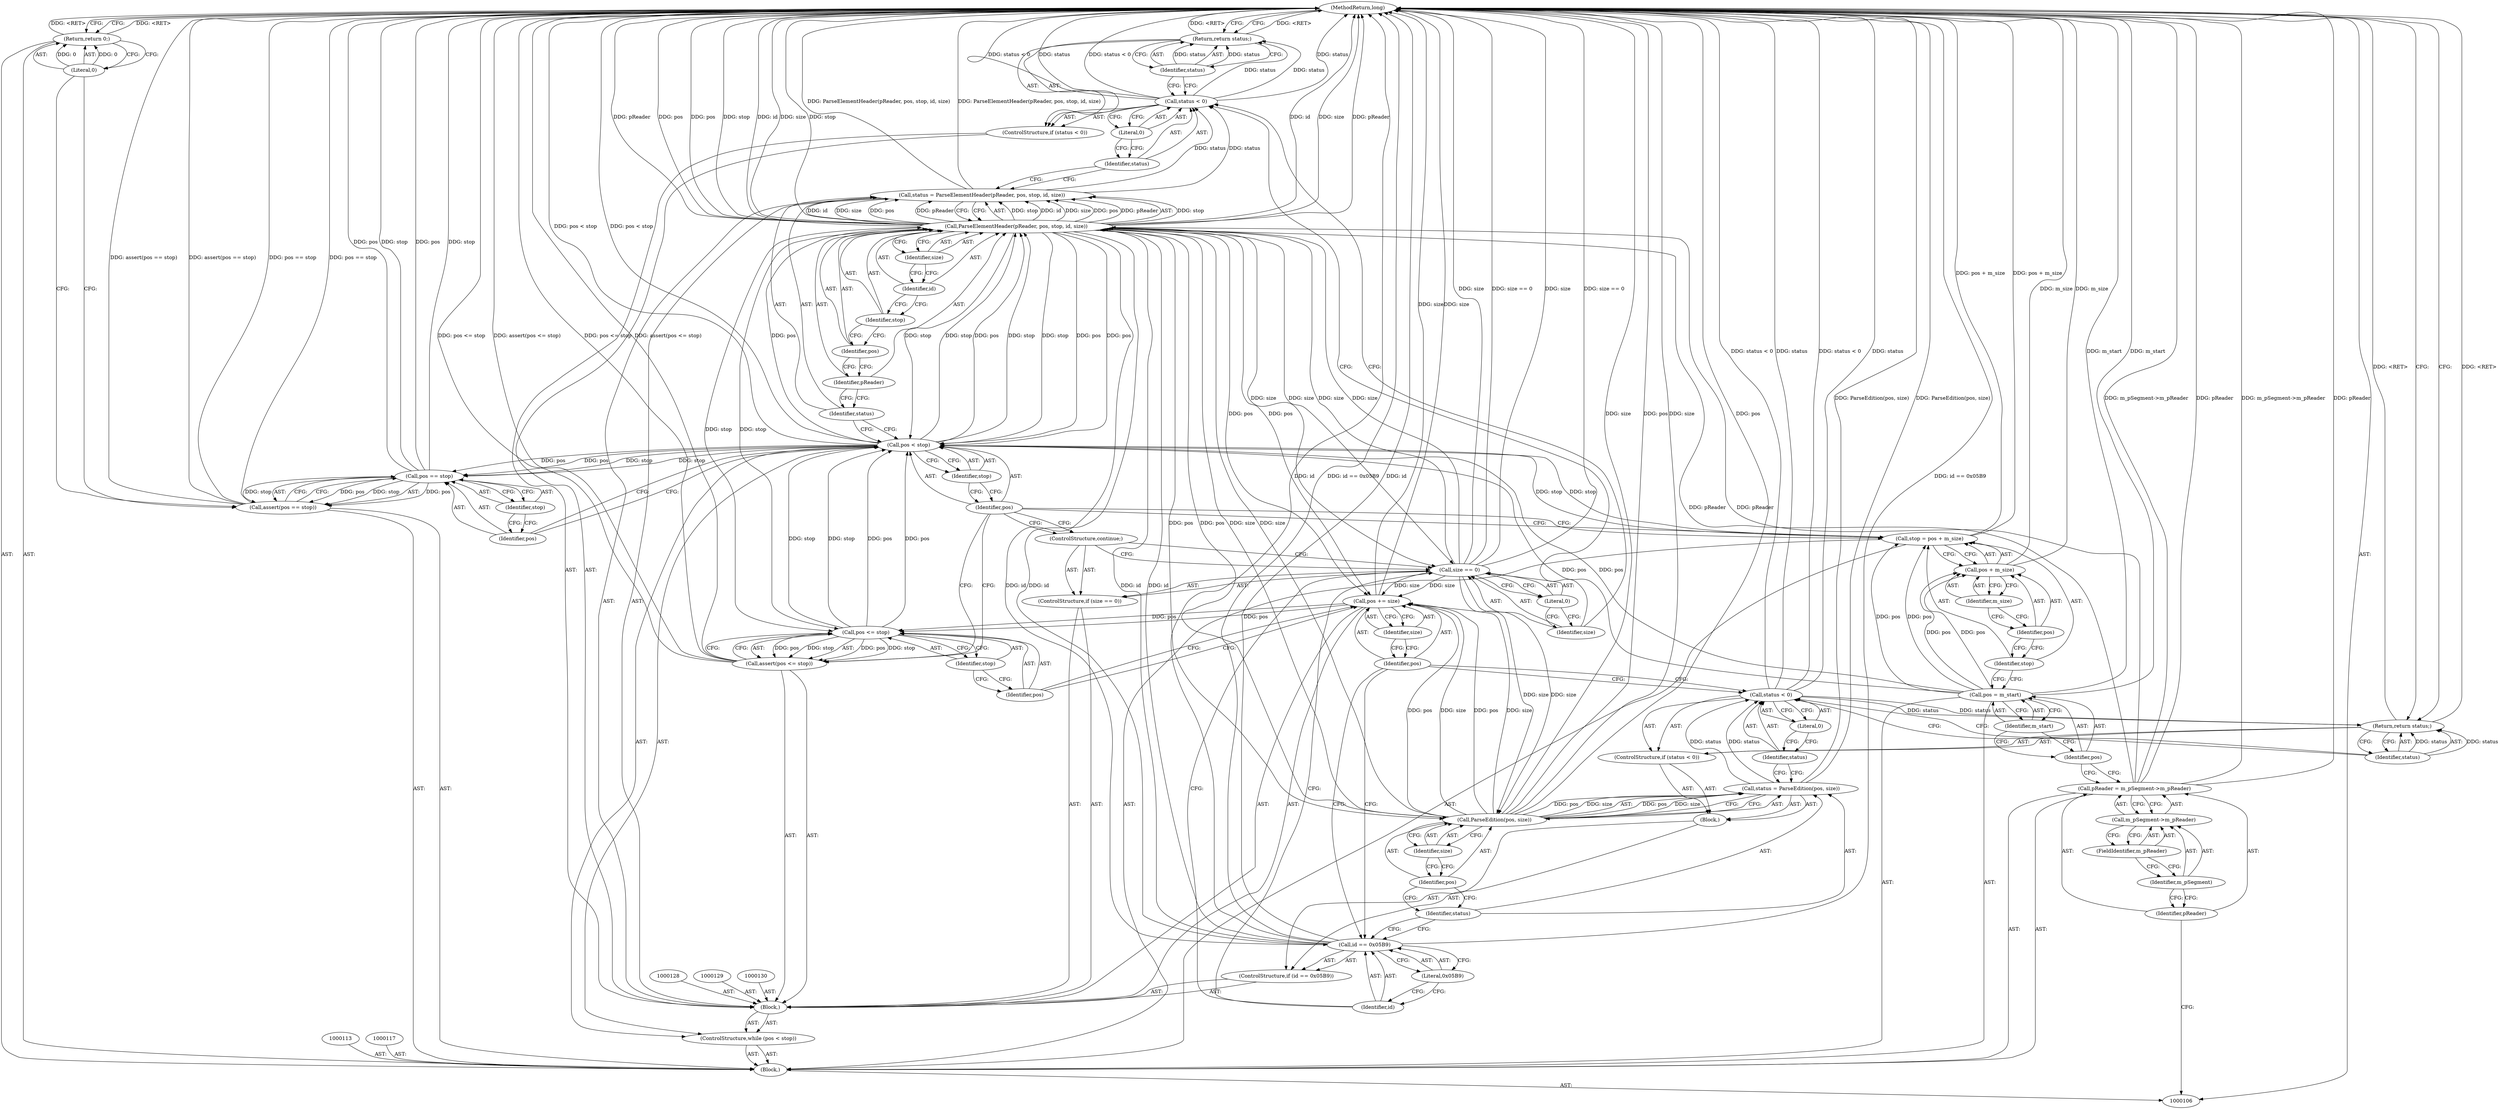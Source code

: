 digraph "1_Android_cc274e2abe8b2a6698a5c47d8aa4bb45f1f9538d_36" {
"1000179" [label="(MethodReturn,long)"];
"1000107" [label="(Block,)"];
"1000127" [label="(Block,)"];
"1000133" [label="(Call,ParseElementHeader(pReader, pos, stop, id, size))"];
"1000134" [label="(Identifier,pReader)"];
"1000135" [label="(Identifier,pos)"];
"1000136" [label="(Identifier,stop)"];
"1000137" [label="(Identifier,id)"];
"1000138" [label="(Identifier,size)"];
"1000131" [label="(Call,status = ParseElementHeader(pReader, pos, stop, id, size))"];
"1000132" [label="(Identifier,status)"];
"1000139" [label="(ControlStructure,if (status < 0))"];
"1000142" [label="(Literal,0)"];
"1000140" [label="(Call,status < 0)"];
"1000141" [label="(Identifier,status)"];
"1000143" [label="(Return,return status;)"];
"1000144" [label="(Identifier,status)"];
"1000145" [label="(ControlStructure,if (size == 0))"];
"1000148" [label="(Literal,0)"];
"1000146" [label="(Call,size == 0)"];
"1000147" [label="(Identifier,size)"];
"1000149" [label="(ControlStructure,continue;)"];
"1000150" [label="(ControlStructure,if (id == 0x05B9))"];
"1000153" [label="(Literal,0x05B9)"];
"1000154" [label="(Block,)"];
"1000151" [label="(Call,id == 0x05B9)"];
"1000152" [label="(Identifier,id)"];
"1000157" [label="(Call,ParseEdition(pos, size))"];
"1000158" [label="(Identifier,pos)"];
"1000159" [label="(Identifier,size)"];
"1000155" [label="(Call,status = ParseEdition(pos, size))"];
"1000156" [label="(Identifier,status)"];
"1000108" [label="(Call,pReader = m_pSegment->m_pReader)"];
"1000109" [label="(Identifier,pReader)"];
"1000110" [label="(Call,m_pSegment->m_pReader)"];
"1000111" [label="(Identifier,m_pSegment)"];
"1000112" [label="(FieldIdentifier,m_pReader)"];
"1000160" [label="(ControlStructure,if (status < 0))"];
"1000163" [label="(Literal,0)"];
"1000161" [label="(Call,status < 0)"];
"1000162" [label="(Identifier,status)"];
"1000164" [label="(Return,return status;)"];
"1000165" [label="(Identifier,status)"];
"1000168" [label="(Identifier,size)"];
"1000166" [label="(Call,pos += size)"];
"1000167" [label="(Identifier,pos)"];
"1000170" [label="(Call,pos <= stop)"];
"1000171" [label="(Identifier,pos)"];
"1000172" [label="(Identifier,stop)"];
"1000169" [label="(Call,assert(pos <= stop))"];
"1000176" [label="(Identifier,stop)"];
"1000173" [label="(Call,assert(pos == stop))"];
"1000174" [label="(Call,pos == stop)"];
"1000175" [label="(Identifier,pos)"];
"1000178" [label="(Literal,0)"];
"1000177" [label="(Return,return 0;)"];
"1000114" [label="(Call,pos = m_start)"];
"1000115" [label="(Identifier,pos)"];
"1000116" [label="(Identifier,m_start)"];
"1000118" [label="(Call,stop = pos + m_size)"];
"1000119" [label="(Identifier,stop)"];
"1000120" [label="(Call,pos + m_size)"];
"1000121" [label="(Identifier,pos)"];
"1000122" [label="(Identifier,m_size)"];
"1000123" [label="(ControlStructure,while (pos < stop))"];
"1000126" [label="(Identifier,stop)"];
"1000124" [label="(Call,pos < stop)"];
"1000125" [label="(Identifier,pos)"];
"1000179" -> "1000106"  [label="AST: "];
"1000179" -> "1000143"  [label="CFG: "];
"1000179" -> "1000164"  [label="CFG: "];
"1000179" -> "1000177"  [label="CFG: "];
"1000157" -> "1000179"  [label="DDG: size"];
"1000157" -> "1000179"  [label="DDG: pos"];
"1000166" -> "1000179"  [label="DDG: size"];
"1000151" -> "1000179"  [label="DDG: id == 0x05B9"];
"1000151" -> "1000179"  [label="DDG: id"];
"1000169" -> "1000179"  [label="DDG: assert(pos <= stop)"];
"1000169" -> "1000179"  [label="DDG: pos <= stop"];
"1000155" -> "1000179"  [label="DDG: ParseEdition(pos, size)"];
"1000140" -> "1000179"  [label="DDG: status"];
"1000140" -> "1000179"  [label="DDG: status < 0"];
"1000174" -> "1000179"  [label="DDG: stop"];
"1000174" -> "1000179"  [label="DDG: pos"];
"1000131" -> "1000179"  [label="DDG: ParseElementHeader(pReader, pos, stop, id, size)"];
"1000133" -> "1000179"  [label="DDG: size"];
"1000133" -> "1000179"  [label="DDG: pReader"];
"1000133" -> "1000179"  [label="DDG: pos"];
"1000133" -> "1000179"  [label="DDG: stop"];
"1000133" -> "1000179"  [label="DDG: id"];
"1000108" -> "1000179"  [label="DDG: m_pSegment->m_pReader"];
"1000108" -> "1000179"  [label="DDG: pReader"];
"1000118" -> "1000179"  [label="DDG: pos + m_size"];
"1000173" -> "1000179"  [label="DDG: assert(pos == stop)"];
"1000173" -> "1000179"  [label="DDG: pos == stop"];
"1000120" -> "1000179"  [label="DDG: m_size"];
"1000161" -> "1000179"  [label="DDG: status"];
"1000161" -> "1000179"  [label="DDG: status < 0"];
"1000146" -> "1000179"  [label="DDG: size == 0"];
"1000146" -> "1000179"  [label="DDG: size"];
"1000114" -> "1000179"  [label="DDG: m_start"];
"1000124" -> "1000179"  [label="DDG: pos < stop"];
"1000143" -> "1000179"  [label="DDG: <RET>"];
"1000177" -> "1000179"  [label="DDG: <RET>"];
"1000164" -> "1000179"  [label="DDG: <RET>"];
"1000107" -> "1000106"  [label="AST: "];
"1000108" -> "1000107"  [label="AST: "];
"1000113" -> "1000107"  [label="AST: "];
"1000114" -> "1000107"  [label="AST: "];
"1000117" -> "1000107"  [label="AST: "];
"1000118" -> "1000107"  [label="AST: "];
"1000123" -> "1000107"  [label="AST: "];
"1000173" -> "1000107"  [label="AST: "];
"1000177" -> "1000107"  [label="AST: "];
"1000127" -> "1000123"  [label="AST: "];
"1000128" -> "1000127"  [label="AST: "];
"1000129" -> "1000127"  [label="AST: "];
"1000130" -> "1000127"  [label="AST: "];
"1000131" -> "1000127"  [label="AST: "];
"1000139" -> "1000127"  [label="AST: "];
"1000145" -> "1000127"  [label="AST: "];
"1000150" -> "1000127"  [label="AST: "];
"1000166" -> "1000127"  [label="AST: "];
"1000169" -> "1000127"  [label="AST: "];
"1000133" -> "1000131"  [label="AST: "];
"1000133" -> "1000138"  [label="CFG: "];
"1000134" -> "1000133"  [label="AST: "];
"1000135" -> "1000133"  [label="AST: "];
"1000136" -> "1000133"  [label="AST: "];
"1000137" -> "1000133"  [label="AST: "];
"1000138" -> "1000133"  [label="AST: "];
"1000131" -> "1000133"  [label="CFG: "];
"1000133" -> "1000179"  [label="DDG: size"];
"1000133" -> "1000179"  [label="DDG: pReader"];
"1000133" -> "1000179"  [label="DDG: pos"];
"1000133" -> "1000179"  [label="DDG: stop"];
"1000133" -> "1000179"  [label="DDG: id"];
"1000133" -> "1000124"  [label="DDG: pos"];
"1000133" -> "1000124"  [label="DDG: stop"];
"1000133" -> "1000131"  [label="DDG: stop"];
"1000133" -> "1000131"  [label="DDG: id"];
"1000133" -> "1000131"  [label="DDG: size"];
"1000133" -> "1000131"  [label="DDG: pos"];
"1000133" -> "1000131"  [label="DDG: pReader"];
"1000108" -> "1000133"  [label="DDG: pReader"];
"1000124" -> "1000133"  [label="DDG: pos"];
"1000124" -> "1000133"  [label="DDG: stop"];
"1000151" -> "1000133"  [label="DDG: id"];
"1000146" -> "1000133"  [label="DDG: size"];
"1000157" -> "1000133"  [label="DDG: size"];
"1000133" -> "1000146"  [label="DDG: size"];
"1000133" -> "1000151"  [label="DDG: id"];
"1000133" -> "1000157"  [label="DDG: pos"];
"1000133" -> "1000166"  [label="DDG: pos"];
"1000133" -> "1000170"  [label="DDG: stop"];
"1000134" -> "1000133"  [label="AST: "];
"1000134" -> "1000132"  [label="CFG: "];
"1000135" -> "1000134"  [label="CFG: "];
"1000135" -> "1000133"  [label="AST: "];
"1000135" -> "1000134"  [label="CFG: "];
"1000136" -> "1000135"  [label="CFG: "];
"1000136" -> "1000133"  [label="AST: "];
"1000136" -> "1000135"  [label="CFG: "];
"1000137" -> "1000136"  [label="CFG: "];
"1000137" -> "1000133"  [label="AST: "];
"1000137" -> "1000136"  [label="CFG: "];
"1000138" -> "1000137"  [label="CFG: "];
"1000138" -> "1000133"  [label="AST: "];
"1000138" -> "1000137"  [label="CFG: "];
"1000133" -> "1000138"  [label="CFG: "];
"1000131" -> "1000127"  [label="AST: "];
"1000131" -> "1000133"  [label="CFG: "];
"1000132" -> "1000131"  [label="AST: "];
"1000133" -> "1000131"  [label="AST: "];
"1000141" -> "1000131"  [label="CFG: "];
"1000131" -> "1000179"  [label="DDG: ParseElementHeader(pReader, pos, stop, id, size)"];
"1000133" -> "1000131"  [label="DDG: stop"];
"1000133" -> "1000131"  [label="DDG: id"];
"1000133" -> "1000131"  [label="DDG: size"];
"1000133" -> "1000131"  [label="DDG: pos"];
"1000133" -> "1000131"  [label="DDG: pReader"];
"1000131" -> "1000140"  [label="DDG: status"];
"1000132" -> "1000131"  [label="AST: "];
"1000132" -> "1000124"  [label="CFG: "];
"1000134" -> "1000132"  [label="CFG: "];
"1000139" -> "1000127"  [label="AST: "];
"1000140" -> "1000139"  [label="AST: "];
"1000143" -> "1000139"  [label="AST: "];
"1000142" -> "1000140"  [label="AST: "];
"1000142" -> "1000141"  [label="CFG: "];
"1000140" -> "1000142"  [label="CFG: "];
"1000140" -> "1000139"  [label="AST: "];
"1000140" -> "1000142"  [label="CFG: "];
"1000141" -> "1000140"  [label="AST: "];
"1000142" -> "1000140"  [label="AST: "];
"1000144" -> "1000140"  [label="CFG: "];
"1000147" -> "1000140"  [label="CFG: "];
"1000140" -> "1000179"  [label="DDG: status"];
"1000140" -> "1000179"  [label="DDG: status < 0"];
"1000131" -> "1000140"  [label="DDG: status"];
"1000140" -> "1000143"  [label="DDG: status"];
"1000141" -> "1000140"  [label="AST: "];
"1000141" -> "1000131"  [label="CFG: "];
"1000142" -> "1000141"  [label="CFG: "];
"1000143" -> "1000139"  [label="AST: "];
"1000143" -> "1000144"  [label="CFG: "];
"1000144" -> "1000143"  [label="AST: "];
"1000179" -> "1000143"  [label="CFG: "];
"1000143" -> "1000179"  [label="DDG: <RET>"];
"1000144" -> "1000143"  [label="DDG: status"];
"1000140" -> "1000143"  [label="DDG: status"];
"1000144" -> "1000143"  [label="AST: "];
"1000144" -> "1000140"  [label="CFG: "];
"1000143" -> "1000144"  [label="CFG: "];
"1000144" -> "1000143"  [label="DDG: status"];
"1000145" -> "1000127"  [label="AST: "];
"1000146" -> "1000145"  [label="AST: "];
"1000149" -> "1000145"  [label="AST: "];
"1000148" -> "1000146"  [label="AST: "];
"1000148" -> "1000147"  [label="CFG: "];
"1000146" -> "1000148"  [label="CFG: "];
"1000146" -> "1000145"  [label="AST: "];
"1000146" -> "1000148"  [label="CFG: "];
"1000147" -> "1000146"  [label="AST: "];
"1000148" -> "1000146"  [label="AST: "];
"1000149" -> "1000146"  [label="CFG: "];
"1000152" -> "1000146"  [label="CFG: "];
"1000146" -> "1000179"  [label="DDG: size == 0"];
"1000146" -> "1000179"  [label="DDG: size"];
"1000146" -> "1000133"  [label="DDG: size"];
"1000133" -> "1000146"  [label="DDG: size"];
"1000146" -> "1000157"  [label="DDG: size"];
"1000146" -> "1000166"  [label="DDG: size"];
"1000147" -> "1000146"  [label="AST: "];
"1000147" -> "1000140"  [label="CFG: "];
"1000148" -> "1000147"  [label="CFG: "];
"1000149" -> "1000145"  [label="AST: "];
"1000149" -> "1000146"  [label="CFG: "];
"1000125" -> "1000149"  [label="CFG: "];
"1000150" -> "1000127"  [label="AST: "];
"1000151" -> "1000150"  [label="AST: "];
"1000154" -> "1000150"  [label="AST: "];
"1000153" -> "1000151"  [label="AST: "];
"1000153" -> "1000152"  [label="CFG: "];
"1000151" -> "1000153"  [label="CFG: "];
"1000154" -> "1000150"  [label="AST: "];
"1000155" -> "1000154"  [label="AST: "];
"1000160" -> "1000154"  [label="AST: "];
"1000151" -> "1000150"  [label="AST: "];
"1000151" -> "1000153"  [label="CFG: "];
"1000152" -> "1000151"  [label="AST: "];
"1000153" -> "1000151"  [label="AST: "];
"1000156" -> "1000151"  [label="CFG: "];
"1000167" -> "1000151"  [label="CFG: "];
"1000151" -> "1000179"  [label="DDG: id == 0x05B9"];
"1000151" -> "1000179"  [label="DDG: id"];
"1000151" -> "1000133"  [label="DDG: id"];
"1000133" -> "1000151"  [label="DDG: id"];
"1000152" -> "1000151"  [label="AST: "];
"1000152" -> "1000146"  [label="CFG: "];
"1000153" -> "1000152"  [label="CFG: "];
"1000157" -> "1000155"  [label="AST: "];
"1000157" -> "1000159"  [label="CFG: "];
"1000158" -> "1000157"  [label="AST: "];
"1000159" -> "1000157"  [label="AST: "];
"1000155" -> "1000157"  [label="CFG: "];
"1000157" -> "1000179"  [label="DDG: size"];
"1000157" -> "1000179"  [label="DDG: pos"];
"1000157" -> "1000133"  [label="DDG: size"];
"1000157" -> "1000155"  [label="DDG: pos"];
"1000157" -> "1000155"  [label="DDG: size"];
"1000133" -> "1000157"  [label="DDG: pos"];
"1000146" -> "1000157"  [label="DDG: size"];
"1000157" -> "1000166"  [label="DDG: size"];
"1000157" -> "1000166"  [label="DDG: pos"];
"1000158" -> "1000157"  [label="AST: "];
"1000158" -> "1000156"  [label="CFG: "];
"1000159" -> "1000158"  [label="CFG: "];
"1000159" -> "1000157"  [label="AST: "];
"1000159" -> "1000158"  [label="CFG: "];
"1000157" -> "1000159"  [label="CFG: "];
"1000155" -> "1000154"  [label="AST: "];
"1000155" -> "1000157"  [label="CFG: "];
"1000156" -> "1000155"  [label="AST: "];
"1000157" -> "1000155"  [label="AST: "];
"1000162" -> "1000155"  [label="CFG: "];
"1000155" -> "1000179"  [label="DDG: ParseEdition(pos, size)"];
"1000157" -> "1000155"  [label="DDG: pos"];
"1000157" -> "1000155"  [label="DDG: size"];
"1000155" -> "1000161"  [label="DDG: status"];
"1000156" -> "1000155"  [label="AST: "];
"1000156" -> "1000151"  [label="CFG: "];
"1000158" -> "1000156"  [label="CFG: "];
"1000108" -> "1000107"  [label="AST: "];
"1000108" -> "1000110"  [label="CFG: "];
"1000109" -> "1000108"  [label="AST: "];
"1000110" -> "1000108"  [label="AST: "];
"1000115" -> "1000108"  [label="CFG: "];
"1000108" -> "1000179"  [label="DDG: m_pSegment->m_pReader"];
"1000108" -> "1000179"  [label="DDG: pReader"];
"1000108" -> "1000133"  [label="DDG: pReader"];
"1000109" -> "1000108"  [label="AST: "];
"1000109" -> "1000106"  [label="CFG: "];
"1000111" -> "1000109"  [label="CFG: "];
"1000110" -> "1000108"  [label="AST: "];
"1000110" -> "1000112"  [label="CFG: "];
"1000111" -> "1000110"  [label="AST: "];
"1000112" -> "1000110"  [label="AST: "];
"1000108" -> "1000110"  [label="CFG: "];
"1000111" -> "1000110"  [label="AST: "];
"1000111" -> "1000109"  [label="CFG: "];
"1000112" -> "1000111"  [label="CFG: "];
"1000112" -> "1000110"  [label="AST: "];
"1000112" -> "1000111"  [label="CFG: "];
"1000110" -> "1000112"  [label="CFG: "];
"1000160" -> "1000154"  [label="AST: "];
"1000161" -> "1000160"  [label="AST: "];
"1000164" -> "1000160"  [label="AST: "];
"1000163" -> "1000161"  [label="AST: "];
"1000163" -> "1000162"  [label="CFG: "];
"1000161" -> "1000163"  [label="CFG: "];
"1000161" -> "1000160"  [label="AST: "];
"1000161" -> "1000163"  [label="CFG: "];
"1000162" -> "1000161"  [label="AST: "];
"1000163" -> "1000161"  [label="AST: "];
"1000165" -> "1000161"  [label="CFG: "];
"1000167" -> "1000161"  [label="CFG: "];
"1000161" -> "1000179"  [label="DDG: status"];
"1000161" -> "1000179"  [label="DDG: status < 0"];
"1000155" -> "1000161"  [label="DDG: status"];
"1000161" -> "1000164"  [label="DDG: status"];
"1000162" -> "1000161"  [label="AST: "];
"1000162" -> "1000155"  [label="CFG: "];
"1000163" -> "1000162"  [label="CFG: "];
"1000164" -> "1000160"  [label="AST: "];
"1000164" -> "1000165"  [label="CFG: "];
"1000165" -> "1000164"  [label="AST: "];
"1000179" -> "1000164"  [label="CFG: "];
"1000164" -> "1000179"  [label="DDG: <RET>"];
"1000165" -> "1000164"  [label="DDG: status"];
"1000161" -> "1000164"  [label="DDG: status"];
"1000165" -> "1000164"  [label="AST: "];
"1000165" -> "1000161"  [label="CFG: "];
"1000164" -> "1000165"  [label="CFG: "];
"1000165" -> "1000164"  [label="DDG: status"];
"1000168" -> "1000166"  [label="AST: "];
"1000168" -> "1000167"  [label="CFG: "];
"1000166" -> "1000168"  [label="CFG: "];
"1000166" -> "1000127"  [label="AST: "];
"1000166" -> "1000168"  [label="CFG: "];
"1000167" -> "1000166"  [label="AST: "];
"1000168" -> "1000166"  [label="AST: "];
"1000171" -> "1000166"  [label="CFG: "];
"1000166" -> "1000179"  [label="DDG: size"];
"1000157" -> "1000166"  [label="DDG: size"];
"1000157" -> "1000166"  [label="DDG: pos"];
"1000146" -> "1000166"  [label="DDG: size"];
"1000133" -> "1000166"  [label="DDG: pos"];
"1000166" -> "1000170"  [label="DDG: pos"];
"1000167" -> "1000166"  [label="AST: "];
"1000167" -> "1000161"  [label="CFG: "];
"1000167" -> "1000151"  [label="CFG: "];
"1000168" -> "1000167"  [label="CFG: "];
"1000170" -> "1000169"  [label="AST: "];
"1000170" -> "1000172"  [label="CFG: "];
"1000171" -> "1000170"  [label="AST: "];
"1000172" -> "1000170"  [label="AST: "];
"1000169" -> "1000170"  [label="CFG: "];
"1000170" -> "1000124"  [label="DDG: pos"];
"1000170" -> "1000124"  [label="DDG: stop"];
"1000170" -> "1000169"  [label="DDG: pos"];
"1000170" -> "1000169"  [label="DDG: stop"];
"1000166" -> "1000170"  [label="DDG: pos"];
"1000133" -> "1000170"  [label="DDG: stop"];
"1000171" -> "1000170"  [label="AST: "];
"1000171" -> "1000166"  [label="CFG: "];
"1000172" -> "1000171"  [label="CFG: "];
"1000172" -> "1000170"  [label="AST: "];
"1000172" -> "1000171"  [label="CFG: "];
"1000170" -> "1000172"  [label="CFG: "];
"1000169" -> "1000127"  [label="AST: "];
"1000169" -> "1000170"  [label="CFG: "];
"1000170" -> "1000169"  [label="AST: "];
"1000125" -> "1000169"  [label="CFG: "];
"1000169" -> "1000179"  [label="DDG: assert(pos <= stop)"];
"1000169" -> "1000179"  [label="DDG: pos <= stop"];
"1000170" -> "1000169"  [label="DDG: pos"];
"1000170" -> "1000169"  [label="DDG: stop"];
"1000176" -> "1000174"  [label="AST: "];
"1000176" -> "1000175"  [label="CFG: "];
"1000174" -> "1000176"  [label="CFG: "];
"1000173" -> "1000107"  [label="AST: "];
"1000173" -> "1000174"  [label="CFG: "];
"1000174" -> "1000173"  [label="AST: "];
"1000178" -> "1000173"  [label="CFG: "];
"1000173" -> "1000179"  [label="DDG: assert(pos == stop)"];
"1000173" -> "1000179"  [label="DDG: pos == stop"];
"1000174" -> "1000173"  [label="DDG: pos"];
"1000174" -> "1000173"  [label="DDG: stop"];
"1000174" -> "1000173"  [label="AST: "];
"1000174" -> "1000176"  [label="CFG: "];
"1000175" -> "1000174"  [label="AST: "];
"1000176" -> "1000174"  [label="AST: "];
"1000173" -> "1000174"  [label="CFG: "];
"1000174" -> "1000179"  [label="DDG: stop"];
"1000174" -> "1000179"  [label="DDG: pos"];
"1000174" -> "1000173"  [label="DDG: pos"];
"1000174" -> "1000173"  [label="DDG: stop"];
"1000124" -> "1000174"  [label="DDG: pos"];
"1000124" -> "1000174"  [label="DDG: stop"];
"1000175" -> "1000174"  [label="AST: "];
"1000175" -> "1000124"  [label="CFG: "];
"1000176" -> "1000175"  [label="CFG: "];
"1000178" -> "1000177"  [label="AST: "];
"1000178" -> "1000173"  [label="CFG: "];
"1000177" -> "1000178"  [label="CFG: "];
"1000178" -> "1000177"  [label="DDG: 0"];
"1000177" -> "1000107"  [label="AST: "];
"1000177" -> "1000178"  [label="CFG: "];
"1000178" -> "1000177"  [label="AST: "];
"1000179" -> "1000177"  [label="CFG: "];
"1000177" -> "1000179"  [label="DDG: <RET>"];
"1000178" -> "1000177"  [label="DDG: 0"];
"1000114" -> "1000107"  [label="AST: "];
"1000114" -> "1000116"  [label="CFG: "];
"1000115" -> "1000114"  [label="AST: "];
"1000116" -> "1000114"  [label="AST: "];
"1000119" -> "1000114"  [label="CFG: "];
"1000114" -> "1000179"  [label="DDG: m_start"];
"1000114" -> "1000118"  [label="DDG: pos"];
"1000114" -> "1000120"  [label="DDG: pos"];
"1000114" -> "1000124"  [label="DDG: pos"];
"1000115" -> "1000114"  [label="AST: "];
"1000115" -> "1000108"  [label="CFG: "];
"1000116" -> "1000115"  [label="CFG: "];
"1000116" -> "1000114"  [label="AST: "];
"1000116" -> "1000115"  [label="CFG: "];
"1000114" -> "1000116"  [label="CFG: "];
"1000118" -> "1000107"  [label="AST: "];
"1000118" -> "1000120"  [label="CFG: "];
"1000119" -> "1000118"  [label="AST: "];
"1000120" -> "1000118"  [label="AST: "];
"1000125" -> "1000118"  [label="CFG: "];
"1000118" -> "1000179"  [label="DDG: pos + m_size"];
"1000114" -> "1000118"  [label="DDG: pos"];
"1000118" -> "1000124"  [label="DDG: stop"];
"1000119" -> "1000118"  [label="AST: "];
"1000119" -> "1000114"  [label="CFG: "];
"1000121" -> "1000119"  [label="CFG: "];
"1000120" -> "1000118"  [label="AST: "];
"1000120" -> "1000122"  [label="CFG: "];
"1000121" -> "1000120"  [label="AST: "];
"1000122" -> "1000120"  [label="AST: "];
"1000118" -> "1000120"  [label="CFG: "];
"1000120" -> "1000179"  [label="DDG: m_size"];
"1000114" -> "1000120"  [label="DDG: pos"];
"1000121" -> "1000120"  [label="AST: "];
"1000121" -> "1000119"  [label="CFG: "];
"1000122" -> "1000121"  [label="CFG: "];
"1000122" -> "1000120"  [label="AST: "];
"1000122" -> "1000121"  [label="CFG: "];
"1000120" -> "1000122"  [label="CFG: "];
"1000123" -> "1000107"  [label="AST: "];
"1000124" -> "1000123"  [label="AST: "];
"1000127" -> "1000123"  [label="AST: "];
"1000126" -> "1000124"  [label="AST: "];
"1000126" -> "1000125"  [label="CFG: "];
"1000124" -> "1000126"  [label="CFG: "];
"1000124" -> "1000123"  [label="AST: "];
"1000124" -> "1000126"  [label="CFG: "];
"1000125" -> "1000124"  [label="AST: "];
"1000126" -> "1000124"  [label="AST: "];
"1000132" -> "1000124"  [label="CFG: "];
"1000175" -> "1000124"  [label="CFG: "];
"1000124" -> "1000179"  [label="DDG: pos < stop"];
"1000133" -> "1000124"  [label="DDG: pos"];
"1000133" -> "1000124"  [label="DDG: stop"];
"1000170" -> "1000124"  [label="DDG: pos"];
"1000170" -> "1000124"  [label="DDG: stop"];
"1000114" -> "1000124"  [label="DDG: pos"];
"1000118" -> "1000124"  [label="DDG: stop"];
"1000124" -> "1000133"  [label="DDG: pos"];
"1000124" -> "1000133"  [label="DDG: stop"];
"1000124" -> "1000174"  [label="DDG: pos"];
"1000124" -> "1000174"  [label="DDG: stop"];
"1000125" -> "1000124"  [label="AST: "];
"1000125" -> "1000169"  [label="CFG: "];
"1000125" -> "1000149"  [label="CFG: "];
"1000125" -> "1000118"  [label="CFG: "];
"1000126" -> "1000125"  [label="CFG: "];
}
